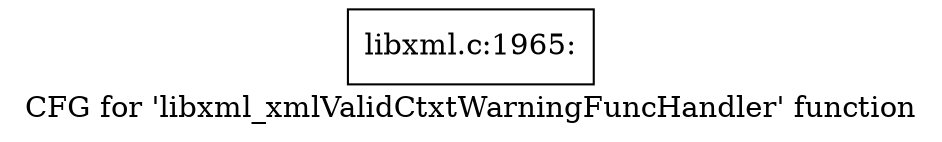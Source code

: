 digraph "CFG for 'libxml_xmlValidCtxtWarningFuncHandler' function" {
	label="CFG for 'libxml_xmlValidCtxtWarningFuncHandler' function";

	Node0x5611830 [shape=record,label="{libxml.c:1965:}"];
}

